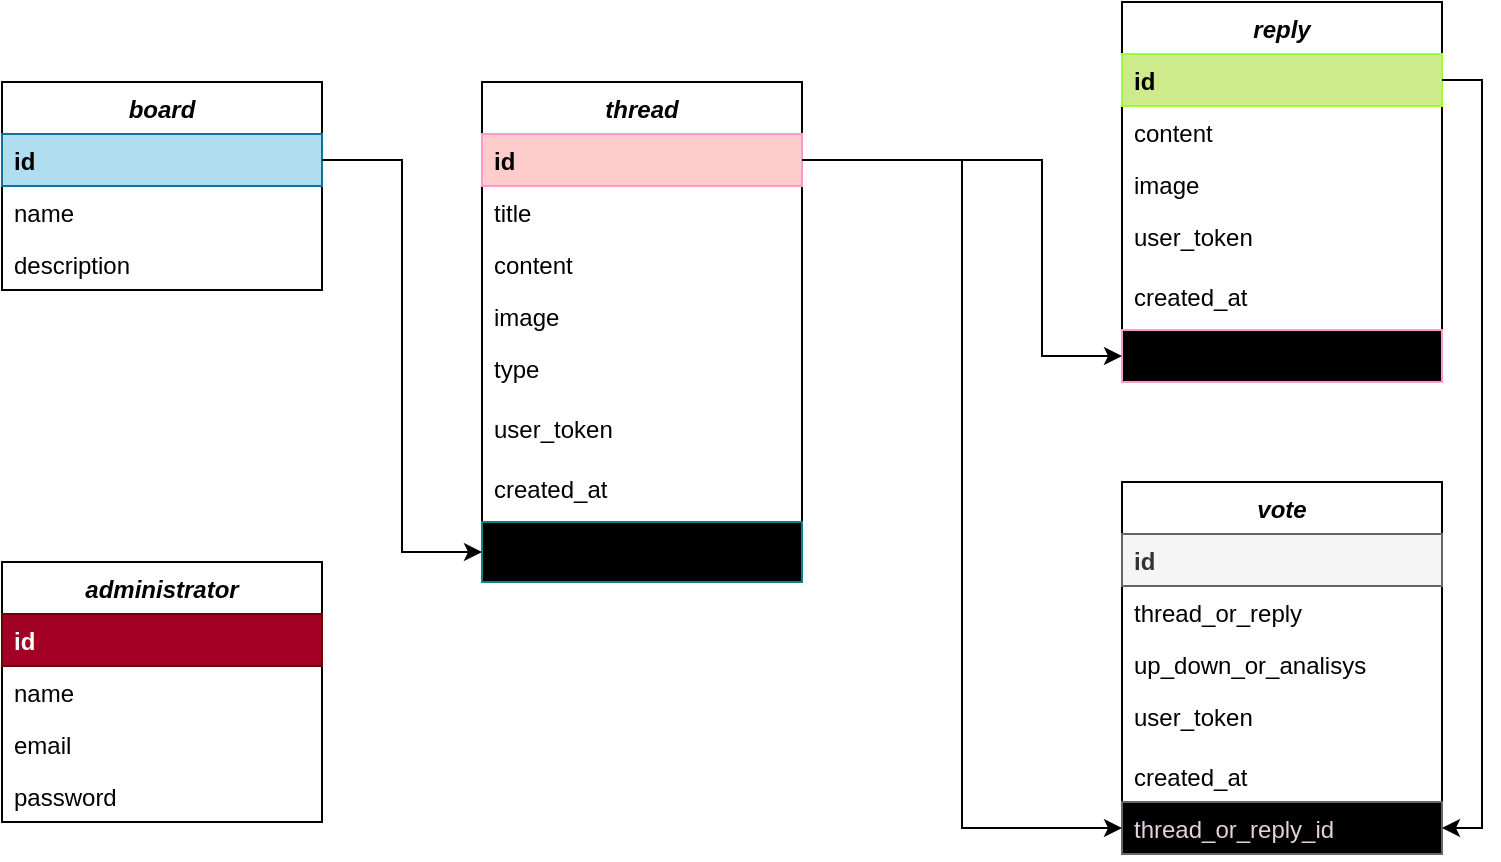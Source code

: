 <mxfile version="25.0.2">
  <diagram id="C5RBs43oDa-KdzZeNtuy" name="Page-1">
    <mxGraphModel dx="1147" dy="683" grid="1" gridSize="10" guides="1" tooltips="1" connect="1" arrows="1" fold="1" page="1" pageScale="1" pageWidth="827" pageHeight="1169" background="none" math="0" shadow="0">
      <root>
        <mxCell id="WIyWlLk6GJQsqaUBKTNV-0" />
        <mxCell id="WIyWlLk6GJQsqaUBKTNV-1" parent="WIyWlLk6GJQsqaUBKTNV-0" />
        <mxCell id="zkfFHV4jXpPFQw0GAbJ--0" value="board" style="swimlane;fontStyle=3;align=center;verticalAlign=top;childLayout=stackLayout;horizontal=1;startSize=26;horizontalStack=0;resizeParent=1;resizeLast=0;collapsible=1;marginBottom=0;rounded=0;shadow=0;strokeWidth=1;" parent="WIyWlLk6GJQsqaUBKTNV-1" vertex="1">
          <mxGeometry x="40" y="160" width="160" height="104" as="geometry">
            <mxRectangle x="230" y="140" width="160" height="26" as="alternateBounds" />
          </mxGeometry>
        </mxCell>
        <mxCell id="zkfFHV4jXpPFQw0GAbJ--1" value="id" style="text;align=left;verticalAlign=top;spacingLeft=4;spacingRight=4;overflow=hidden;rotatable=0;points=[[0,0.5],[1,0.5]];portConstraint=eastwest;fillColor=#b1ddf0;strokeColor=#10739e;fontStyle=1;fontColor=#000000;" parent="zkfFHV4jXpPFQw0GAbJ--0" vertex="1">
          <mxGeometry y="26" width="160" height="26" as="geometry" />
        </mxCell>
        <mxCell id="zkfFHV4jXpPFQw0GAbJ--2" value="name" style="text;align=left;verticalAlign=top;spacingLeft=4;spacingRight=4;overflow=hidden;rotatable=0;points=[[0,0.5],[1,0.5]];portConstraint=eastwest;rounded=0;shadow=0;html=0;" parent="zkfFHV4jXpPFQw0GAbJ--0" vertex="1">
          <mxGeometry y="52" width="160" height="26" as="geometry" />
        </mxCell>
        <mxCell id="zkfFHV4jXpPFQw0GAbJ--3" value="description" style="text;align=left;verticalAlign=top;spacingLeft=4;spacingRight=4;overflow=hidden;rotatable=0;points=[[0,0.5],[1,0.5]];portConstraint=eastwest;rounded=0;shadow=0;html=0;" parent="zkfFHV4jXpPFQw0GAbJ--0" vertex="1">
          <mxGeometry y="78" width="160" height="26" as="geometry" />
        </mxCell>
        <mxCell id="u2Je3Sxy7mGHlfEIK49B-0" value="thread" style="swimlane;fontStyle=3;align=center;verticalAlign=top;childLayout=stackLayout;horizontal=1;startSize=26;horizontalStack=0;resizeParent=1;resizeLast=0;collapsible=1;marginBottom=0;rounded=0;shadow=0;strokeWidth=1;" vertex="1" parent="WIyWlLk6GJQsqaUBKTNV-1">
          <mxGeometry x="280" y="160" width="160" height="250" as="geometry">
            <mxRectangle x="120" y="320" width="160" height="26" as="alternateBounds" />
          </mxGeometry>
        </mxCell>
        <mxCell id="u2Je3Sxy7mGHlfEIK49B-1" value="id" style="text;align=left;verticalAlign=top;spacingLeft=4;spacingRight=4;overflow=hidden;rotatable=0;points=[[0,0.5],[1,0.5]];portConstraint=eastwest;fillColor=#ffcccc;strokeColor=#FF99CC;fontStyle=1;fontColor=#000000;" vertex="1" parent="u2Je3Sxy7mGHlfEIK49B-0">
          <mxGeometry y="26" width="160" height="26" as="geometry" />
        </mxCell>
        <mxCell id="u2Je3Sxy7mGHlfEIK49B-2" value="title" style="text;align=left;verticalAlign=top;spacingLeft=4;spacingRight=4;overflow=hidden;rotatable=0;points=[[0,0.5],[1,0.5]];portConstraint=eastwest;rounded=0;shadow=0;html=0;" vertex="1" parent="u2Je3Sxy7mGHlfEIK49B-0">
          <mxGeometry y="52" width="160" height="26" as="geometry" />
        </mxCell>
        <mxCell id="u2Je3Sxy7mGHlfEIK49B-3" value="content" style="text;align=left;verticalAlign=top;spacingLeft=4;spacingRight=4;overflow=hidden;rotatable=0;points=[[0,0.5],[1,0.5]];portConstraint=eastwest;rounded=0;shadow=0;html=0;" vertex="1" parent="u2Je3Sxy7mGHlfEIK49B-0">
          <mxGeometry y="78" width="160" height="26" as="geometry" />
        </mxCell>
        <mxCell id="u2Je3Sxy7mGHlfEIK49B-18" value="image" style="text;align=left;verticalAlign=top;spacingLeft=4;spacingRight=4;overflow=hidden;rotatable=0;points=[[0,0.5],[1,0.5]];portConstraint=eastwest;rounded=0;shadow=0;html=0;" vertex="1" parent="u2Je3Sxy7mGHlfEIK49B-0">
          <mxGeometry y="104" width="160" height="26" as="geometry" />
        </mxCell>
        <mxCell id="u2Je3Sxy7mGHlfEIK49B-29" value="type" style="text;align=left;verticalAlign=top;spacingLeft=4;spacingRight=4;overflow=hidden;rotatable=0;points=[[0,0.5],[1,0.5]];portConstraint=eastwest;rounded=0;shadow=0;html=0;" vertex="1" parent="u2Je3Sxy7mGHlfEIK49B-0">
          <mxGeometry y="130" width="160" height="30" as="geometry" />
        </mxCell>
        <mxCell id="u2Je3Sxy7mGHlfEIK49B-19" value="user_token" style="text;align=left;verticalAlign=top;spacingLeft=4;spacingRight=4;overflow=hidden;rotatable=0;points=[[0,0.5],[1,0.5]];portConstraint=eastwest;rounded=0;shadow=0;html=0;" vertex="1" parent="u2Je3Sxy7mGHlfEIK49B-0">
          <mxGeometry y="160" width="160" height="30" as="geometry" />
        </mxCell>
        <mxCell id="u2Je3Sxy7mGHlfEIK49B-20" value="created_at" style="text;align=left;verticalAlign=top;spacingLeft=4;spacingRight=4;overflow=hidden;rotatable=0;points=[[0,0.5],[1,0.5]];portConstraint=eastwest;rounded=0;shadow=0;html=0;" vertex="1" parent="u2Je3Sxy7mGHlfEIK49B-0">
          <mxGeometry y="190" width="160" height="30" as="geometry" />
        </mxCell>
        <mxCell id="u2Je3Sxy7mGHlfEIK49B-28" value="board_id" style="text;align=left;verticalAlign=top;spacingLeft=4;spacingRight=4;overflow=hidden;rotatable=0;points=[[0,0.5],[1,0.5]];portConstraint=eastwest;rounded=0;shadow=0;html=0;fillColor=#000000;strokeColor=#0e8088;" vertex="1" parent="u2Je3Sxy7mGHlfEIK49B-0">
          <mxGeometry y="220" width="160" height="30" as="geometry" />
        </mxCell>
        <mxCell id="u2Je3Sxy7mGHlfEIK49B-6" value="reply" style="swimlane;fontStyle=3;align=center;verticalAlign=top;childLayout=stackLayout;horizontal=1;startSize=26;horizontalStack=0;resizeParent=1;resizeLast=0;collapsible=1;marginBottom=0;rounded=0;shadow=0;strokeWidth=1;" vertex="1" parent="WIyWlLk6GJQsqaUBKTNV-1">
          <mxGeometry x="600" y="120" width="160" height="190" as="geometry">
            <mxRectangle x="230" y="140" width="160" height="26" as="alternateBounds" />
          </mxGeometry>
        </mxCell>
        <mxCell id="u2Je3Sxy7mGHlfEIK49B-21" value="id" style="text;align=left;verticalAlign=top;spacingLeft=4;spacingRight=4;overflow=hidden;rotatable=0;points=[[0,0.5],[1,0.5]];portConstraint=eastwest;fillColor=#cdeb8b;strokeColor=#99FF33;fontStyle=1;fontColor=#000000;" vertex="1" parent="u2Je3Sxy7mGHlfEIK49B-6">
          <mxGeometry y="26" width="160" height="26" as="geometry" />
        </mxCell>
        <mxCell id="u2Je3Sxy7mGHlfEIK49B-23" value="content" style="text;align=left;verticalAlign=top;spacingLeft=4;spacingRight=4;overflow=hidden;rotatable=0;points=[[0,0.5],[1,0.5]];portConstraint=eastwest;rounded=0;shadow=0;html=0;" vertex="1" parent="u2Je3Sxy7mGHlfEIK49B-6">
          <mxGeometry y="52" width="160" height="26" as="geometry" />
        </mxCell>
        <mxCell id="u2Je3Sxy7mGHlfEIK49B-24" value="image" style="text;align=left;verticalAlign=top;spacingLeft=4;spacingRight=4;overflow=hidden;rotatable=0;points=[[0,0.5],[1,0.5]];portConstraint=eastwest;rounded=0;shadow=0;html=0;" vertex="1" parent="u2Je3Sxy7mGHlfEIK49B-6">
          <mxGeometry y="78" width="160" height="26" as="geometry" />
        </mxCell>
        <mxCell id="u2Je3Sxy7mGHlfEIK49B-26" value="user_token" style="text;align=left;verticalAlign=top;spacingLeft=4;spacingRight=4;overflow=hidden;rotatable=0;points=[[0,0.5],[1,0.5]];portConstraint=eastwest;rounded=0;shadow=0;html=0;" vertex="1" parent="u2Je3Sxy7mGHlfEIK49B-6">
          <mxGeometry y="104" width="160" height="30" as="geometry" />
        </mxCell>
        <mxCell id="u2Je3Sxy7mGHlfEIK49B-27" value="created_at" style="text;align=left;verticalAlign=top;spacingLeft=4;spacingRight=4;overflow=hidden;rotatable=0;points=[[0,0.5],[1,0.5]];portConstraint=eastwest;rounded=0;shadow=0;html=0;" vertex="1" parent="u2Je3Sxy7mGHlfEIK49B-6">
          <mxGeometry y="134" width="160" height="30" as="geometry" />
        </mxCell>
        <mxCell id="u2Je3Sxy7mGHlfEIK49B-25" value="thread_id" style="text;align=left;verticalAlign=top;spacingLeft=4;spacingRight=4;overflow=hidden;rotatable=0;points=[[0,0.5],[1,0.5]];portConstraint=eastwest;rounded=0;shadow=0;html=0;fillColor=#000000;strokeColor=#FF99CC;" vertex="1" parent="u2Je3Sxy7mGHlfEIK49B-6">
          <mxGeometry y="164" width="160" height="26" as="geometry" />
        </mxCell>
        <mxCell id="u2Je3Sxy7mGHlfEIK49B-30" style="edgeStyle=orthogonalEdgeStyle;rounded=0;orthogonalLoop=1;jettySize=auto;html=1;exitX=1;exitY=0.5;exitDx=0;exitDy=0;entryX=0;entryY=0.5;entryDx=0;entryDy=0;" edge="1" parent="WIyWlLk6GJQsqaUBKTNV-1" source="zkfFHV4jXpPFQw0GAbJ--1" target="u2Je3Sxy7mGHlfEIK49B-28">
          <mxGeometry relative="1" as="geometry" />
        </mxCell>
        <mxCell id="u2Je3Sxy7mGHlfEIK49B-31" style="edgeStyle=orthogonalEdgeStyle;rounded=0;orthogonalLoop=1;jettySize=auto;html=1;exitX=1;exitY=0.5;exitDx=0;exitDy=0;entryX=0;entryY=0.5;entryDx=0;entryDy=0;" edge="1" parent="WIyWlLk6GJQsqaUBKTNV-1" source="u2Je3Sxy7mGHlfEIK49B-1" target="u2Je3Sxy7mGHlfEIK49B-25">
          <mxGeometry relative="1" as="geometry">
            <Array as="points">
              <mxPoint x="560" y="199" />
              <mxPoint x="560" y="297" />
            </Array>
          </mxGeometry>
        </mxCell>
        <mxCell id="u2Je3Sxy7mGHlfEIK49B-34" value="vote&#xa;" style="swimlane;fontStyle=3;align=center;verticalAlign=top;childLayout=stackLayout;horizontal=1;startSize=26;horizontalStack=0;resizeParent=1;resizeLast=0;collapsible=1;marginBottom=0;rounded=0;shadow=0;strokeWidth=1;" vertex="1" parent="WIyWlLk6GJQsqaUBKTNV-1">
          <mxGeometry x="600" y="360" width="160" height="186" as="geometry">
            <mxRectangle x="230" y="140" width="160" height="26" as="alternateBounds" />
          </mxGeometry>
        </mxCell>
        <mxCell id="u2Je3Sxy7mGHlfEIK49B-35" value="id" style="text;align=left;verticalAlign=top;spacingLeft=4;spacingRight=4;overflow=hidden;rotatable=0;points=[[0,0.5],[1,0.5]];portConstraint=eastwest;fillColor=#f5f5f5;strokeColor=#666666;fontStyle=1;fontColor=#333333;" vertex="1" parent="u2Je3Sxy7mGHlfEIK49B-34">
          <mxGeometry y="26" width="160" height="26" as="geometry" />
        </mxCell>
        <mxCell id="u2Je3Sxy7mGHlfEIK49B-36" value="thread_or_reply" style="text;align=left;verticalAlign=top;spacingLeft=4;spacingRight=4;overflow=hidden;rotatable=0;points=[[0,0.5],[1,0.5]];portConstraint=eastwest;rounded=0;shadow=0;html=0;" vertex="1" parent="u2Je3Sxy7mGHlfEIK49B-34">
          <mxGeometry y="52" width="160" height="26" as="geometry" />
        </mxCell>
        <mxCell id="u2Je3Sxy7mGHlfEIK49B-42" value="up_down_or_analisys" style="text;align=left;verticalAlign=top;spacingLeft=4;spacingRight=4;overflow=hidden;rotatable=0;points=[[0,0.5],[1,0.5]];portConstraint=eastwest;rounded=0;shadow=0;html=0;" vertex="1" parent="u2Je3Sxy7mGHlfEIK49B-34">
          <mxGeometry y="78" width="160" height="26" as="geometry" />
        </mxCell>
        <mxCell id="u2Je3Sxy7mGHlfEIK49B-38" value="user_token" style="text;align=left;verticalAlign=top;spacingLeft=4;spacingRight=4;overflow=hidden;rotatable=0;points=[[0,0.5],[1,0.5]];portConstraint=eastwest;rounded=0;shadow=0;html=0;" vertex="1" parent="u2Je3Sxy7mGHlfEIK49B-34">
          <mxGeometry y="104" width="160" height="30" as="geometry" />
        </mxCell>
        <mxCell id="u2Je3Sxy7mGHlfEIK49B-37" value="created_at" style="text;align=left;verticalAlign=top;spacingLeft=4;spacingRight=4;overflow=hidden;rotatable=0;points=[[0,0.5],[1,0.5]];portConstraint=eastwest;rounded=0;shadow=0;html=0;" vertex="1" parent="u2Je3Sxy7mGHlfEIK49B-34">
          <mxGeometry y="134" width="160" height="26" as="geometry" />
        </mxCell>
        <mxCell id="u2Je3Sxy7mGHlfEIK49B-39" value="thread_or_reply_id" style="text;align=left;verticalAlign=top;spacingLeft=4;spacingRight=4;overflow=hidden;rotatable=0;points=[[0,0.5],[1,0.5]];portConstraint=eastwest;rounded=0;shadow=0;html=0;fillColor=#000000;fontColor=#E6D0DE;strokeColor=#666666;" vertex="1" parent="u2Je3Sxy7mGHlfEIK49B-34">
          <mxGeometry y="160" width="160" height="26" as="geometry" />
        </mxCell>
        <mxCell id="u2Je3Sxy7mGHlfEIK49B-40" style="edgeStyle=orthogonalEdgeStyle;rounded=0;orthogonalLoop=1;jettySize=auto;html=1;exitX=1;exitY=0.5;exitDx=0;exitDy=0;entryX=1;entryY=0.5;entryDx=0;entryDy=0;" edge="1" parent="WIyWlLk6GJQsqaUBKTNV-1" source="u2Je3Sxy7mGHlfEIK49B-21" target="u2Je3Sxy7mGHlfEIK49B-39">
          <mxGeometry relative="1" as="geometry" />
        </mxCell>
        <mxCell id="u2Je3Sxy7mGHlfEIK49B-41" style="edgeStyle=orthogonalEdgeStyle;rounded=0;orthogonalLoop=1;jettySize=auto;html=1;exitX=1;exitY=0.5;exitDx=0;exitDy=0;entryX=0;entryY=0.5;entryDx=0;entryDy=0;" edge="1" parent="WIyWlLk6GJQsqaUBKTNV-1" source="u2Je3Sxy7mGHlfEIK49B-1" target="u2Je3Sxy7mGHlfEIK49B-39">
          <mxGeometry relative="1" as="geometry">
            <Array as="points">
              <mxPoint x="520" y="199" />
              <mxPoint x="520" y="533" />
            </Array>
          </mxGeometry>
        </mxCell>
        <mxCell id="u2Je3Sxy7mGHlfEIK49B-43" value="administrator" style="swimlane;fontStyle=3;align=center;verticalAlign=top;childLayout=stackLayout;horizontal=1;startSize=26;horizontalStack=0;resizeParent=1;resizeLast=0;collapsible=1;marginBottom=0;rounded=0;shadow=0;strokeWidth=1;" vertex="1" parent="WIyWlLk6GJQsqaUBKTNV-1">
          <mxGeometry x="40" y="400" width="160" height="130" as="geometry">
            <mxRectangle x="230" y="140" width="160" height="26" as="alternateBounds" />
          </mxGeometry>
        </mxCell>
        <mxCell id="u2Je3Sxy7mGHlfEIK49B-44" value="id" style="text;align=left;verticalAlign=top;spacingLeft=4;spacingRight=4;overflow=hidden;rotatable=0;points=[[0,0.5],[1,0.5]];portConstraint=eastwest;fillColor=#a20025;strokeColor=#6F0000;fontStyle=1;fontColor=#ffffff;" vertex="1" parent="u2Je3Sxy7mGHlfEIK49B-43">
          <mxGeometry y="26" width="160" height="26" as="geometry" />
        </mxCell>
        <mxCell id="u2Je3Sxy7mGHlfEIK49B-45" value="name" style="text;align=left;verticalAlign=top;spacingLeft=4;spacingRight=4;overflow=hidden;rotatable=0;points=[[0,0.5],[1,0.5]];portConstraint=eastwest;rounded=0;shadow=0;html=0;" vertex="1" parent="u2Je3Sxy7mGHlfEIK49B-43">
          <mxGeometry y="52" width="160" height="26" as="geometry" />
        </mxCell>
        <mxCell id="u2Je3Sxy7mGHlfEIK49B-46" value="email" style="text;align=left;verticalAlign=top;spacingLeft=4;spacingRight=4;overflow=hidden;rotatable=0;points=[[0,0.5],[1,0.5]];portConstraint=eastwest;rounded=0;shadow=0;html=0;" vertex="1" parent="u2Je3Sxy7mGHlfEIK49B-43">
          <mxGeometry y="78" width="160" height="26" as="geometry" />
        </mxCell>
        <mxCell id="u2Je3Sxy7mGHlfEIK49B-47" value="password" style="text;align=left;verticalAlign=top;spacingLeft=4;spacingRight=4;overflow=hidden;rotatable=0;points=[[0,0.5],[1,0.5]];portConstraint=eastwest;rounded=0;shadow=0;html=0;" vertex="1" parent="u2Je3Sxy7mGHlfEIK49B-43">
          <mxGeometry y="104" width="160" height="26" as="geometry" />
        </mxCell>
      </root>
    </mxGraphModel>
  </diagram>
</mxfile>
